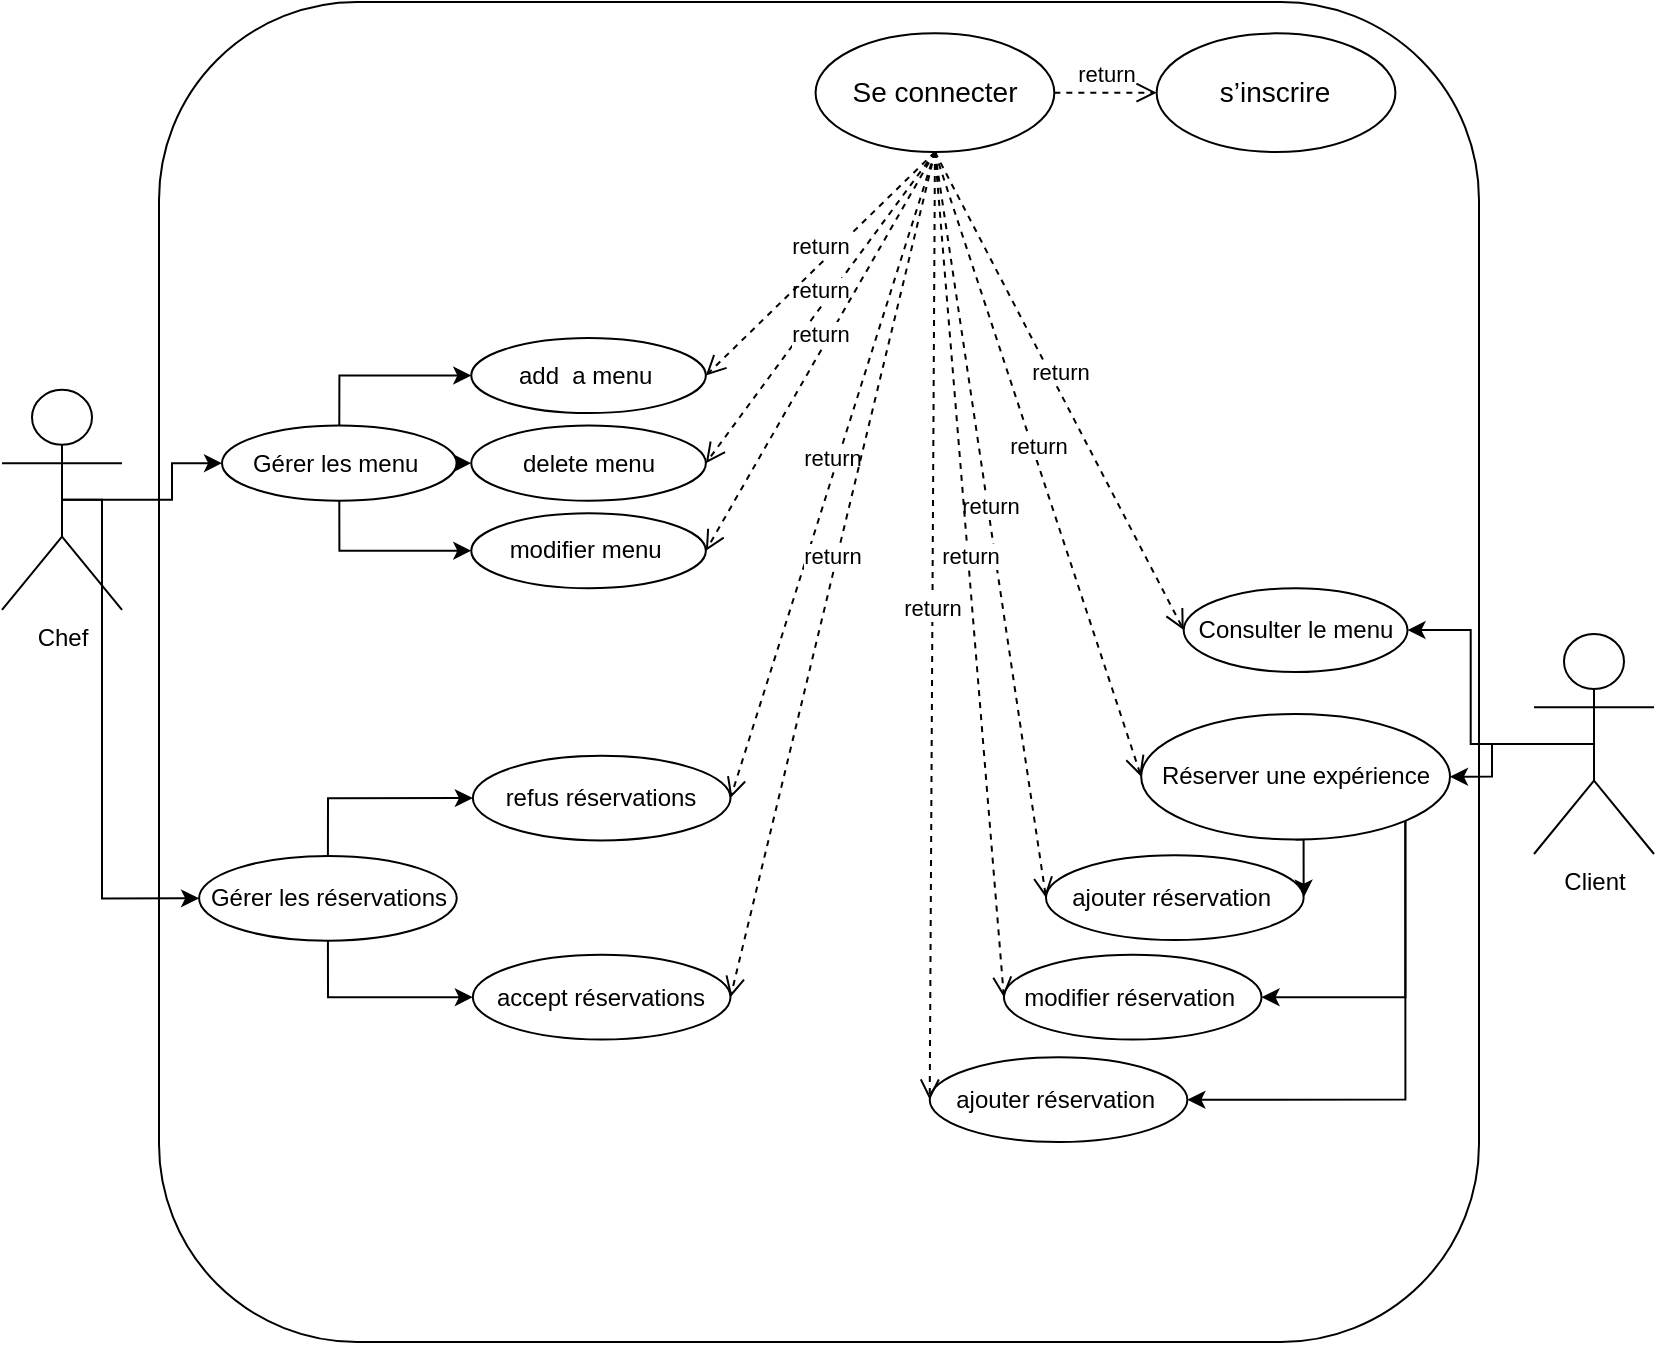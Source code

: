 <mxfile version="25.0.3">
  <diagram name="Cas d&#39;Utilisation - Site de Chef" id="0">
    <mxGraphModel dx="1313" dy="764" grid="1" gridSize="10" guides="1" tooltips="1" connect="1" arrows="1" fold="1" page="1" pageScale="1" pageWidth="827" pageHeight="1169" math="0" shadow="0">
      <root>
        <mxCell id="0" />
        <mxCell id="1" parent="0" />
        <mxCell id="n1BLr8j_k7cR6PfrQjGk-33" value="" style="group" parent="1" vertex="1" connectable="0">
          <mxGeometry x="78.5" y="40" width="671.5" height="670" as="geometry" />
        </mxCell>
        <mxCell id="n1BLr8j_k7cR6PfrQjGk-32" value="" style="rounded=1;whiteSpace=wrap;html=1;" parent="n1BLr8j_k7cR6PfrQjGk-33" vertex="1">
          <mxGeometry width="660" height="670" as="geometry" />
        </mxCell>
        <mxCell id="menu" value="Consulter le menu" style="ellipse;whiteSpace=wrap;html=1;" parent="n1BLr8j_k7cR6PfrQjGk-33" vertex="1">
          <mxGeometry x="512.344" y="293.125" width="111.91" height="41.875" as="geometry" />
        </mxCell>
        <mxCell id="YgtPfavstE1vIdAK9YmY-74" style="edgeStyle=orthogonalEdgeStyle;rounded=0;orthogonalLoop=1;jettySize=auto;html=1;exitX=0.5;exitY=1;exitDx=0;exitDy=0;entryX=1;entryY=0.5;entryDx=0;entryDy=0;" edge="1" parent="n1BLr8j_k7cR6PfrQjGk-33" source="reserver" target="YgtPfavstE1vIdAK9YmY-25">
          <mxGeometry relative="1" as="geometry" />
        </mxCell>
        <mxCell id="YgtPfavstE1vIdAK9YmY-75" style="edgeStyle=orthogonalEdgeStyle;rounded=0;orthogonalLoop=1;jettySize=auto;html=1;exitX=1;exitY=1;exitDx=0;exitDy=0;entryX=1;entryY=0.5;entryDx=0;entryDy=0;" edge="1" parent="n1BLr8j_k7cR6PfrQjGk-33" source="reserver" target="YgtPfavstE1vIdAK9YmY-26">
          <mxGeometry relative="1" as="geometry" />
        </mxCell>
        <mxCell id="YgtPfavstE1vIdAK9YmY-76" style="edgeStyle=orthogonalEdgeStyle;rounded=0;orthogonalLoop=1;jettySize=auto;html=1;exitX=1;exitY=1;exitDx=0;exitDy=0;entryX=1;entryY=0.5;entryDx=0;entryDy=0;" edge="1" parent="n1BLr8j_k7cR6PfrQjGk-33" source="reserver" target="YgtPfavstE1vIdAK9YmY-59">
          <mxGeometry relative="1" as="geometry" />
        </mxCell>
        <mxCell id="reserver" value="Réserver une expérience" style="ellipse;whiteSpace=wrap;html=1;" parent="n1BLr8j_k7cR6PfrQjGk-33" vertex="1">
          <mxGeometry x="491.097" y="355.938" width="154.405" height="62.812" as="geometry" />
        </mxCell>
        <mxCell id="n1BLr8j_k7cR6PfrQjGk-5" value="&lt;span style=&quot;font-family: &amp;quot;Nunito Sans&amp;quot;, sans-serif; font-size: 14px; text-align: left; background-color: rgb(255, 255, 255);&quot;&gt;Se connecter&lt;/span&gt;" style="ellipse;whiteSpace=wrap;html=1;" parent="n1BLr8j_k7cR6PfrQjGk-33" vertex="1">
          <mxGeometry x="328.288" y="15.681" width="119.378" height="59.316" as="geometry" />
        </mxCell>
        <mxCell id="n1BLr8j_k7cR6PfrQjGk-23" value="" style="group" parent="n1BLr8j_k7cR6PfrQjGk-33" vertex="1" connectable="0">
          <mxGeometry x="31.502" y="168.013" width="241.93" height="125.112" as="geometry" />
        </mxCell>
        <mxCell id="n1BLr8j_k7cR6PfrQjGk-25" style="edgeStyle=orthogonalEdgeStyle;rounded=0;orthogonalLoop=1;jettySize=auto;html=1;exitX=0.5;exitY=0;exitDx=0;exitDy=0;entryX=0;entryY=0.5;entryDx=0;entryDy=0;" parent="n1BLr8j_k7cR6PfrQjGk-23" source="n1BLr8j_k7cR6PfrQjGk-4" target="n1BLr8j_k7cR6PfrQjGk-7" edge="1">
          <mxGeometry relative="1" as="geometry" />
        </mxCell>
        <mxCell id="n1BLr8j_k7cR6PfrQjGk-26" style="edgeStyle=orthogonalEdgeStyle;rounded=0;orthogonalLoop=1;jettySize=auto;html=1;exitX=0.5;exitY=1;exitDx=0;exitDy=0;entryX=0;entryY=0.5;entryDx=0;entryDy=0;" parent="n1BLr8j_k7cR6PfrQjGk-23" source="n1BLr8j_k7cR6PfrQjGk-4" target="n1BLr8j_k7cR6PfrQjGk-8" edge="1">
          <mxGeometry relative="1" as="geometry" />
        </mxCell>
        <mxCell id="n1BLr8j_k7cR6PfrQjGk-27" style="edgeStyle=orthogonalEdgeStyle;rounded=0;orthogonalLoop=1;jettySize=auto;html=1;exitX=1;exitY=0.5;exitDx=0;exitDy=0;entryX=0;entryY=0.5;entryDx=0;entryDy=0;" parent="n1BLr8j_k7cR6PfrQjGk-23" source="n1BLr8j_k7cR6PfrQjGk-4" target="n1BLr8j_k7cR6PfrQjGk-9" edge="1">
          <mxGeometry relative="1" as="geometry" />
        </mxCell>
        <mxCell id="n1BLr8j_k7cR6PfrQjGk-4" value="Gérer les menu&amp;nbsp;" style="ellipse;whiteSpace=wrap;html=1;" parent="n1BLr8j_k7cR6PfrQjGk-23" vertex="1">
          <mxGeometry y="43.789" width="117.3" height="37.534" as="geometry" />
        </mxCell>
        <mxCell id="n1BLr8j_k7cR6PfrQjGk-7" value="add&amp;nbsp; a menu&amp;nbsp;" style="ellipse;whiteSpace=wrap;html=1;" parent="n1BLr8j_k7cR6PfrQjGk-23" vertex="1">
          <mxGeometry x="124.631" width="117.3" height="37.534" as="geometry" />
        </mxCell>
        <mxCell id="n1BLr8j_k7cR6PfrQjGk-8" value="modifier menu&amp;nbsp;" style="ellipse;whiteSpace=wrap;html=1;" parent="n1BLr8j_k7cR6PfrQjGk-23" vertex="1">
          <mxGeometry x="124.631" y="87.578" width="117.3" height="37.534" as="geometry" />
        </mxCell>
        <mxCell id="n1BLr8j_k7cR6PfrQjGk-9" value="delete menu" style="ellipse;whiteSpace=wrap;html=1;" parent="n1BLr8j_k7cR6PfrQjGk-23" vertex="1">
          <mxGeometry x="124.631" y="43.789" width="117.3" height="37.534" as="geometry" />
        </mxCell>
        <mxCell id="n1BLr8j_k7cR6PfrQjGk-24" value="" style="group" parent="n1BLr8j_k7cR6PfrQjGk-33" vertex="1" connectable="0">
          <mxGeometry x="20.045" y="376.875" width="265.704" height="141.893" as="geometry" />
        </mxCell>
        <mxCell id="n1BLr8j_k7cR6PfrQjGk-28" style="edgeStyle=orthogonalEdgeStyle;rounded=0;orthogonalLoop=1;jettySize=auto;html=1;exitX=0.5;exitY=0;exitDx=0;exitDy=0;entryX=0;entryY=0.5;entryDx=0;entryDy=0;" parent="n1BLr8j_k7cR6PfrQjGk-24" source="gerer" target="n1BLr8j_k7cR6PfrQjGk-16" edge="1">
          <mxGeometry relative="1" as="geometry" />
        </mxCell>
        <mxCell id="n1BLr8j_k7cR6PfrQjGk-29" style="edgeStyle=orthogonalEdgeStyle;rounded=0;orthogonalLoop=1;jettySize=auto;html=1;exitX=0.5;exitY=1;exitDx=0;exitDy=0;entryX=0;entryY=0.5;entryDx=0;entryDy=0;" parent="n1BLr8j_k7cR6PfrQjGk-24" source="gerer" target="n1BLr8j_k7cR6PfrQjGk-17" edge="1">
          <mxGeometry relative="1" as="geometry" />
        </mxCell>
        <mxCell id="gerer" value="Gérer les réservations" style="ellipse;whiteSpace=wrap;html=1;rotation=0;" parent="n1BLr8j_k7cR6PfrQjGk-24" vertex="1">
          <mxGeometry y="50.122" width="128.826" height="42.356" as="geometry" />
        </mxCell>
        <mxCell id="n1BLr8j_k7cR6PfrQjGk-16" value="refus réservations" style="ellipse;whiteSpace=wrap;html=1;rotation=0;" parent="n1BLr8j_k7cR6PfrQjGk-24" vertex="1">
          <mxGeometry x="136.878" width="128.826" height="42.356" as="geometry" />
        </mxCell>
        <mxCell id="n1BLr8j_k7cR6PfrQjGk-17" value="accept réservations" style="ellipse;whiteSpace=wrap;html=1;rotation=0;" parent="n1BLr8j_k7cR6PfrQjGk-24" vertex="1">
          <mxGeometry x="136.878" y="99.537" width="128.826" height="42.356" as="geometry" />
        </mxCell>
        <mxCell id="YgtPfavstE1vIdAK9YmY-2" value="&lt;span style=&quot;font-family: &amp;quot;Nunito Sans&amp;quot;, sans-serif; font-size: 14px; text-align: left; background-color: rgb(255, 255, 255);&quot;&gt;s’inscrire&lt;/span&gt;" style="ellipse;whiteSpace=wrap;html=1;" vertex="1" parent="n1BLr8j_k7cR6PfrQjGk-33">
          <mxGeometry x="498.828" y="15.681" width="119.378" height="59.316" as="geometry" />
        </mxCell>
        <mxCell id="YgtPfavstE1vIdAK9YmY-15" value="return" style="html=1;verticalAlign=bottom;endArrow=open;dashed=1;endSize=8;curved=0;rounded=0;exitX=0.5;exitY=1;exitDx=0;exitDy=0;entryX=1;entryY=0.5;entryDx=0;entryDy=0;" edge="1" parent="n1BLr8j_k7cR6PfrQjGk-33" source="n1BLr8j_k7cR6PfrQjGk-5" target="n1BLr8j_k7cR6PfrQjGk-9">
          <mxGeometry relative="1" as="geometry">
            <mxPoint x="248.704" y="377.766" as="sourcePoint" />
            <mxPoint x="149.222" y="377.766" as="targetPoint" />
          </mxGeometry>
        </mxCell>
        <mxCell id="YgtPfavstE1vIdAK9YmY-10" value="return" style="html=1;verticalAlign=bottom;endArrow=open;dashed=1;endSize=8;curved=0;rounded=0;exitX=0.5;exitY=1;exitDx=0;exitDy=0;entryX=1;entryY=0.5;entryDx=0;entryDy=0;" edge="1" parent="n1BLr8j_k7cR6PfrQjGk-33" source="n1BLr8j_k7cR6PfrQjGk-5" target="n1BLr8j_k7cR6PfrQjGk-7">
          <mxGeometry relative="1" as="geometry">
            <mxPoint x="248.704" y="377.766" as="sourcePoint" />
            <mxPoint x="328.289" y="192.447" as="targetPoint" />
          </mxGeometry>
        </mxCell>
        <mxCell id="YgtPfavstE1vIdAK9YmY-16" value="return" style="html=1;verticalAlign=bottom;endArrow=open;dashed=1;endSize=8;curved=0;rounded=0;exitX=0.5;exitY=1;exitDx=0;exitDy=0;entryX=1;entryY=0.5;entryDx=0;entryDy=0;" edge="1" parent="n1BLr8j_k7cR6PfrQjGk-33" source="n1BLr8j_k7cR6PfrQjGk-5" target="n1BLr8j_k7cR6PfrQjGk-8">
          <mxGeometry relative="1" as="geometry">
            <mxPoint x="248.704" y="377.766" as="sourcePoint" />
            <mxPoint x="149.222" y="377.766" as="targetPoint" />
          </mxGeometry>
        </mxCell>
        <mxCell id="YgtPfavstE1vIdAK9YmY-18" value="return" style="html=1;verticalAlign=bottom;endArrow=open;dashed=1;endSize=8;curved=0;rounded=0;exitX=0.5;exitY=1;exitDx=0;exitDy=0;entryX=1;entryY=0.5;entryDx=0;entryDy=0;" edge="1" parent="n1BLr8j_k7cR6PfrQjGk-33" source="n1BLr8j_k7cR6PfrQjGk-5" target="n1BLr8j_k7cR6PfrQjGk-16">
          <mxGeometry relative="1" as="geometry">
            <mxPoint x="250.56" y="303.594" as="sourcePoint" />
            <mxPoint x="170.381" y="303.594" as="targetPoint" />
          </mxGeometry>
        </mxCell>
        <mxCell id="YgtPfavstE1vIdAK9YmY-19" value="return" style="html=1;verticalAlign=bottom;endArrow=open;dashed=1;endSize=8;curved=0;rounded=0;exitX=0.5;exitY=1;exitDx=0;exitDy=0;entryX=1;entryY=0.5;entryDx=0;entryDy=0;" edge="1" parent="n1BLr8j_k7cR6PfrQjGk-33" source="n1BLr8j_k7cR6PfrQjGk-5" target="n1BLr8j_k7cR6PfrQjGk-17">
          <mxGeometry relative="1" as="geometry">
            <mxPoint x="330.739" y="83.75" as="sourcePoint" />
            <mxPoint x="170.381" y="303.594" as="targetPoint" />
          </mxGeometry>
        </mxCell>
        <mxCell id="YgtPfavstE1vIdAK9YmY-20" value="return" style="html=1;verticalAlign=bottom;endArrow=open;dashed=1;endSize=8;curved=0;rounded=0;exitX=1;exitY=0.5;exitDx=0;exitDy=0;entryX=0;entryY=0.5;entryDx=0;entryDy=0;" edge="1" parent="n1BLr8j_k7cR6PfrQjGk-33" source="n1BLr8j_k7cR6PfrQjGk-5" target="YgtPfavstE1vIdAK9YmY-2">
          <mxGeometry relative="1" as="geometry">
            <mxPoint x="382.354" y="314.062" as="sourcePoint" />
            <mxPoint x="302.175" y="314.062" as="targetPoint" />
          </mxGeometry>
        </mxCell>
        <mxCell id="YgtPfavstE1vIdAK9YmY-25" value="ajouter réservation&amp;nbsp;" style="ellipse;whiteSpace=wrap;html=1;rotation=0;" vertex="1" parent="n1BLr8j_k7cR6PfrQjGk-33">
          <mxGeometry x="443.492" y="426.643" width="128.826" height="42.356" as="geometry" />
        </mxCell>
        <mxCell id="YgtPfavstE1vIdAK9YmY-26" value="modifier réservation&amp;nbsp;" style="ellipse;whiteSpace=wrap;html=1;rotation=0;" vertex="1" parent="n1BLr8j_k7cR6PfrQjGk-33">
          <mxGeometry x="422.445" y="476.412" width="128.826" height="42.356" as="geometry" />
        </mxCell>
        <mxCell id="YgtPfavstE1vIdAK9YmY-59" value="ajouter réservation&amp;nbsp;" style="ellipse;whiteSpace=wrap;html=1;rotation=0;" vertex="1" parent="n1BLr8j_k7cR6PfrQjGk-33">
          <mxGeometry x="385.363" y="527.667" width="128.826" height="42.356" as="geometry" />
        </mxCell>
        <mxCell id="YgtPfavstE1vIdAK9YmY-60" value="return" style="html=1;verticalAlign=bottom;endArrow=open;dashed=1;endSize=8;curved=0;rounded=0;exitX=0.5;exitY=1;exitDx=0;exitDy=0;entryX=0;entryY=0.5;entryDx=0;entryDy=0;" edge="1" parent="n1BLr8j_k7cR6PfrQjGk-33" source="n1BLr8j_k7cR6PfrQjGk-5" target="YgtPfavstE1vIdAK9YmY-25">
          <mxGeometry relative="1" as="geometry">
            <mxPoint x="382.354" y="314.062" as="sourcePoint" />
            <mxPoint x="302.175" y="314.062" as="targetPoint" />
          </mxGeometry>
        </mxCell>
        <mxCell id="YgtPfavstE1vIdAK9YmY-61" value="return" style="html=1;verticalAlign=bottom;endArrow=open;dashed=1;endSize=8;curved=0;rounded=0;exitX=0.5;exitY=1;exitDx=0;exitDy=0;entryX=0;entryY=0.5;entryDx=0;entryDy=0;" edge="1" parent="n1BLr8j_k7cR6PfrQjGk-33" source="n1BLr8j_k7cR6PfrQjGk-5" target="YgtPfavstE1vIdAK9YmY-26">
          <mxGeometry relative="1" as="geometry">
            <mxPoint x="382.354" y="314.062" as="sourcePoint" />
            <mxPoint x="302.175" y="314.062" as="targetPoint" />
          </mxGeometry>
        </mxCell>
        <mxCell id="YgtPfavstE1vIdAK9YmY-62" value="return" style="html=1;verticalAlign=bottom;endArrow=open;dashed=1;endSize=8;curved=0;rounded=0;exitX=0.5;exitY=1;exitDx=0;exitDy=0;entryX=0;entryY=0.5;entryDx=0;entryDy=0;" edge="1" parent="n1BLr8j_k7cR6PfrQjGk-33" source="n1BLr8j_k7cR6PfrQjGk-5" target="YgtPfavstE1vIdAK9YmY-59">
          <mxGeometry relative="1" as="geometry">
            <mxPoint x="382.354" y="314.062" as="sourcePoint" />
            <mxPoint x="302.175" y="314.062" as="targetPoint" />
          </mxGeometry>
        </mxCell>
        <mxCell id="YgtPfavstE1vIdAK9YmY-63" value="return" style="html=1;verticalAlign=bottom;endArrow=open;dashed=1;endSize=8;curved=0;rounded=0;exitX=0.5;exitY=1;exitDx=0;exitDy=0;entryX=0;entryY=0.5;entryDx=0;entryDy=0;" edge="1" parent="n1BLr8j_k7cR6PfrQjGk-33" source="n1BLr8j_k7cR6PfrQjGk-5" target="menu">
          <mxGeometry relative="1" as="geometry">
            <mxPoint x="382.354" y="314.062" as="sourcePoint" />
            <mxPoint x="302.175" y="314.062" as="targetPoint" />
          </mxGeometry>
        </mxCell>
        <mxCell id="YgtPfavstE1vIdAK9YmY-64" value="return" style="html=1;verticalAlign=bottom;endArrow=open;dashed=1;endSize=8;curved=0;rounded=0;exitX=0.5;exitY=1;exitDx=0;exitDy=0;entryX=0;entryY=0.5;entryDx=0;entryDy=0;" edge="1" parent="n1BLr8j_k7cR6PfrQjGk-33" source="n1BLr8j_k7cR6PfrQjGk-5" target="reserver">
          <mxGeometry relative="1" as="geometry">
            <mxPoint x="382.354" y="314.062" as="sourcePoint" />
            <mxPoint x="302.175" y="314.062" as="targetPoint" />
          </mxGeometry>
        </mxCell>
        <mxCell id="YgtPfavstE1vIdAK9YmY-72" style="edgeStyle=orthogonalEdgeStyle;rounded=0;orthogonalLoop=1;jettySize=auto;html=1;exitX=0.5;exitY=0.5;exitDx=0;exitDy=0;exitPerimeter=0;" edge="1" parent="1" source="client" target="menu">
          <mxGeometry relative="1" as="geometry" />
        </mxCell>
        <mxCell id="YgtPfavstE1vIdAK9YmY-73" style="edgeStyle=orthogonalEdgeStyle;rounded=0;orthogonalLoop=1;jettySize=auto;html=1;exitX=0.5;exitY=0.5;exitDx=0;exitDy=0;exitPerimeter=0;entryX=1;entryY=0.5;entryDx=0;entryDy=0;" edge="1" parent="1" source="client" target="reserver">
          <mxGeometry relative="1" as="geometry" />
        </mxCell>
        <mxCell id="client" value="Client" style="shape=umlActor;verticalLabelPosition=bottom;verticalAlign=top;html=1;" parent="1" vertex="1">
          <mxGeometry x="766" y="356" width="60" height="110" as="geometry" />
        </mxCell>
        <mxCell id="YgtPfavstE1vIdAK9YmY-70" style="edgeStyle=orthogonalEdgeStyle;rounded=0;orthogonalLoop=1;jettySize=auto;html=1;exitX=0.5;exitY=0.5;exitDx=0;exitDy=0;exitPerimeter=0;entryX=0;entryY=0.5;entryDx=0;entryDy=0;" edge="1" parent="1" source="chef" target="n1BLr8j_k7cR6PfrQjGk-4">
          <mxGeometry relative="1" as="geometry" />
        </mxCell>
        <mxCell id="YgtPfavstE1vIdAK9YmY-71" style="edgeStyle=orthogonalEdgeStyle;rounded=0;orthogonalLoop=1;jettySize=auto;html=1;exitX=0.5;exitY=0.5;exitDx=0;exitDy=0;exitPerimeter=0;entryX=0;entryY=0.5;entryDx=0;entryDy=0;" edge="1" parent="1" source="chef" target="gerer">
          <mxGeometry relative="1" as="geometry">
            <Array as="points">
              <mxPoint x="50" y="289" />
              <mxPoint x="50" y="488" />
            </Array>
          </mxGeometry>
        </mxCell>
        <mxCell id="chef" value="Chef" style="shape=umlActor;verticalLabelPosition=bottom;verticalAlign=top;html=1;" parent="1" vertex="1">
          <mxGeometry y="233.93" width="60" height="110" as="geometry" />
        </mxCell>
      </root>
    </mxGraphModel>
  </diagram>
</mxfile>
